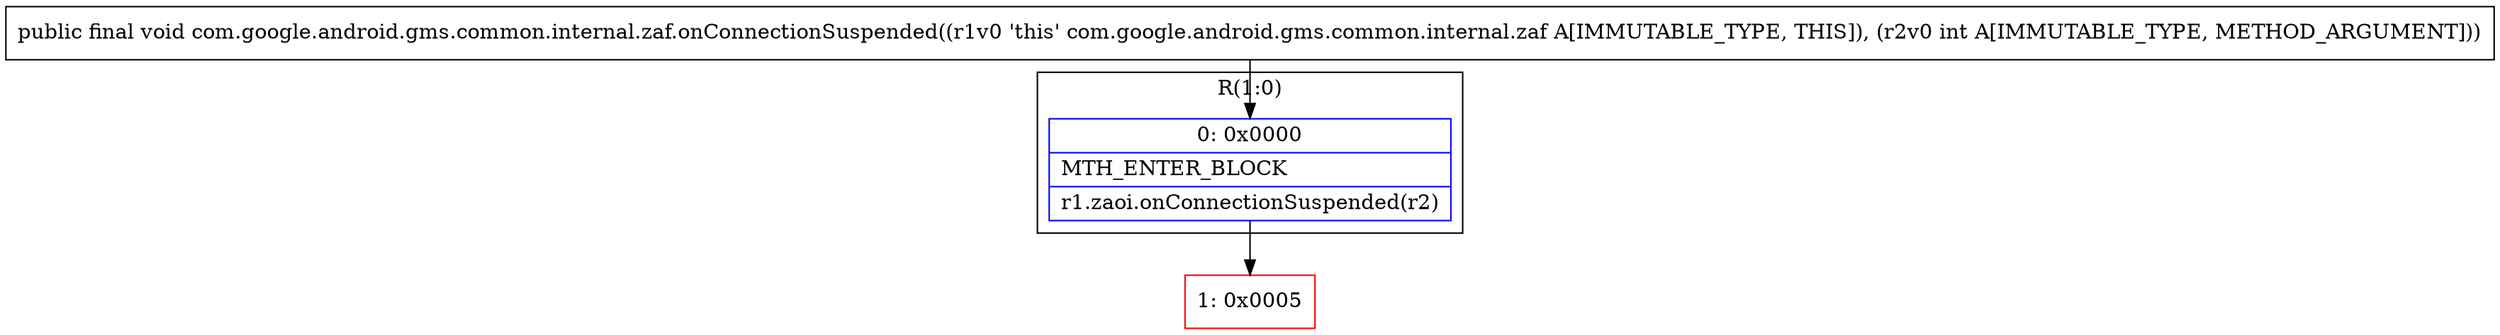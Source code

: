 digraph "CFG forcom.google.android.gms.common.internal.zaf.onConnectionSuspended(I)V" {
subgraph cluster_Region_694943605 {
label = "R(1:0)";
node [shape=record,color=blue];
Node_0 [shape=record,label="{0\:\ 0x0000|MTH_ENTER_BLOCK\l|r1.zaoi.onConnectionSuspended(r2)\l}"];
}
Node_1 [shape=record,color=red,label="{1\:\ 0x0005}"];
MethodNode[shape=record,label="{public final void com.google.android.gms.common.internal.zaf.onConnectionSuspended((r1v0 'this' com.google.android.gms.common.internal.zaf A[IMMUTABLE_TYPE, THIS]), (r2v0 int A[IMMUTABLE_TYPE, METHOD_ARGUMENT])) }"];
MethodNode -> Node_0;
Node_0 -> Node_1;
}

